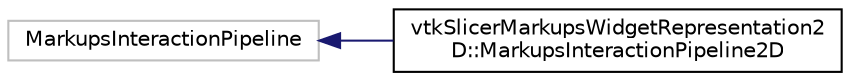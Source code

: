 digraph "Graphical Class Hierarchy"
{
  bgcolor="transparent";
  edge [fontname="Helvetica",fontsize="10",labelfontname="Helvetica",labelfontsize="10"];
  node [fontname="Helvetica",fontsize="10",shape=record];
  rankdir="LR";
  Node908 [label="MarkupsInteractionPipeline",height=0.2,width=0.4,color="grey75"];
  Node908 -> Node0 [dir="back",color="midnightblue",fontsize="10",style="solid",fontname="Helvetica"];
  Node0 [label="vtkSlicerMarkupsWidgetRepresentation2\lD::MarkupsInteractionPipeline2D",height=0.2,width=0.4,color="black",URL="$classvtkSlicerMarkupsWidgetRepresentation2D_1_1MarkupsInteractionPipeline2D.html"];
}
